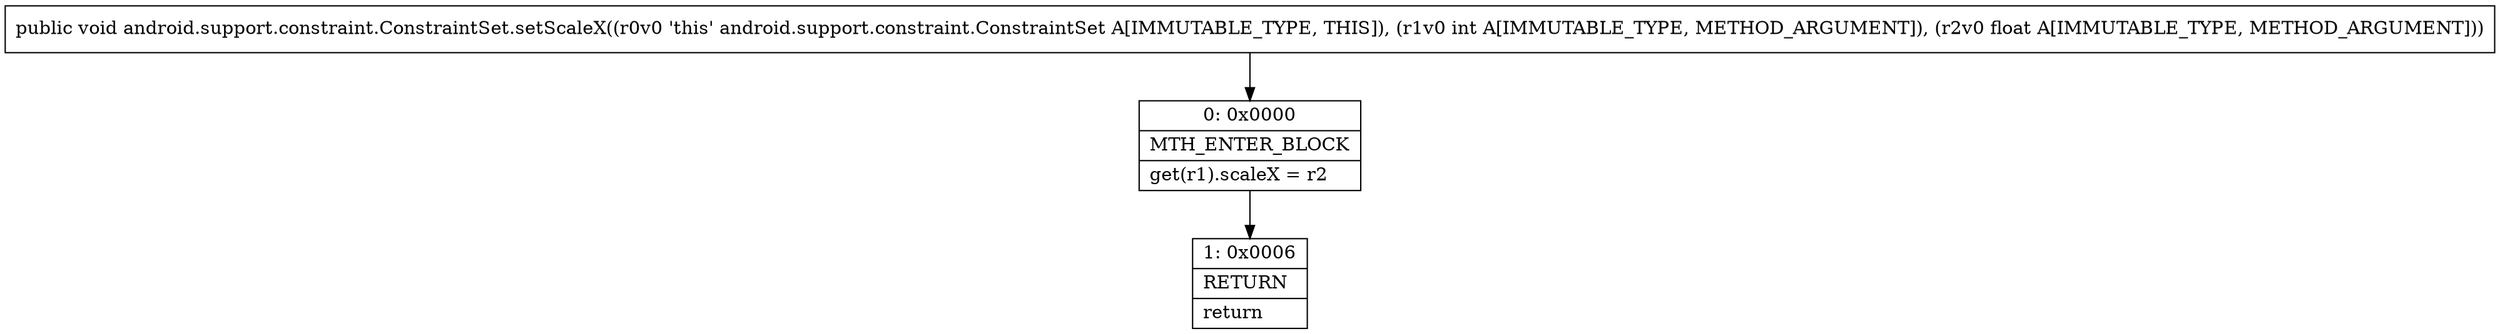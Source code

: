 digraph "CFG forandroid.support.constraint.ConstraintSet.setScaleX(IF)V" {
Node_0 [shape=record,label="{0\:\ 0x0000|MTH_ENTER_BLOCK\l|get(r1).scaleX = r2\l}"];
Node_1 [shape=record,label="{1\:\ 0x0006|RETURN\l|return\l}"];
MethodNode[shape=record,label="{public void android.support.constraint.ConstraintSet.setScaleX((r0v0 'this' android.support.constraint.ConstraintSet A[IMMUTABLE_TYPE, THIS]), (r1v0 int A[IMMUTABLE_TYPE, METHOD_ARGUMENT]), (r2v0 float A[IMMUTABLE_TYPE, METHOD_ARGUMENT])) }"];
MethodNode -> Node_0;
Node_0 -> Node_1;
}

